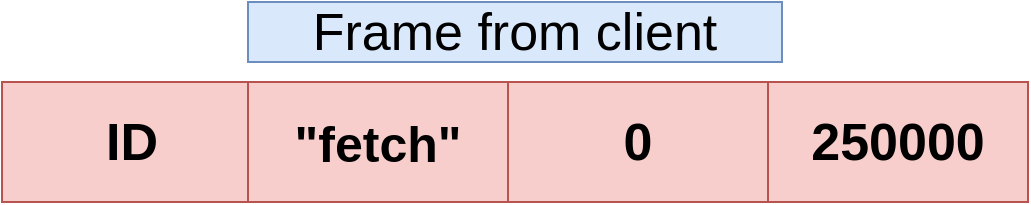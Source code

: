 <mxfile version="11.1.4" type="device"><diagram id="jNp8ZNYmTxqGGCjw2Nl3" name="Page-1"><mxGraphModel dx="866" dy="485" grid="1" gridSize="10" guides="1" tooltips="1" connect="1" arrows="1" fold="1" page="1" pageScale="1" pageWidth="827" pageHeight="1169" math="0" shadow="0"><root><mxCell id="0"/><mxCell id="1" parent="0"/><mxCell id="epRaIIQyg4QzB3VG9_D4-2" value="ID" style="rounded=0;whiteSpace=wrap;html=1;fontStyle=1;fontSize=26;fillColor=#f8cecc;strokeColor=#b85450;" vertex="1" parent="1"><mxGeometry x="160" y="180" width="130" height="60" as="geometry"/></mxCell><mxCell id="epRaIIQyg4QzB3VG9_D4-3" value="&quot;fetch&quot;" style="rounded=0;whiteSpace=wrap;html=1;fontStyle=1;fontSize=25;fillColor=#f8cecc;strokeColor=#b85450;" vertex="1" parent="1"><mxGeometry x="283" y="180" width="130" height="60" as="geometry"/></mxCell><mxCell id="epRaIIQyg4QzB3VG9_D4-4" value="0" style="rounded=0;whiteSpace=wrap;html=1;fontStyle=1;fontSize=26;fillColor=#f8cecc;strokeColor=#b85450;" vertex="1" parent="1"><mxGeometry x="413" y="180" width="130" height="60" as="geometry"/></mxCell><mxCell id="epRaIIQyg4QzB3VG9_D4-5" value="250000" style="rounded=0;whiteSpace=wrap;html=1;fontStyle=1;fontSize=26;fillColor=#f8cecc;strokeColor=#b85450;" vertex="1" parent="1"><mxGeometry x="543" y="180" width="130" height="60" as="geometry"/></mxCell><mxCell id="epRaIIQyg4QzB3VG9_D4-7" value="Frame from client" style="text;html=1;align=center;verticalAlign=middle;whiteSpace=wrap;rounded=0;fontSize=26;fillColor=#dae8fc;strokeColor=#6c8ebf;" vertex="1" parent="1"><mxGeometry x="283" y="140" width="267" height="30" as="geometry"/></mxCell></root></mxGraphModel></diagram></mxfile>